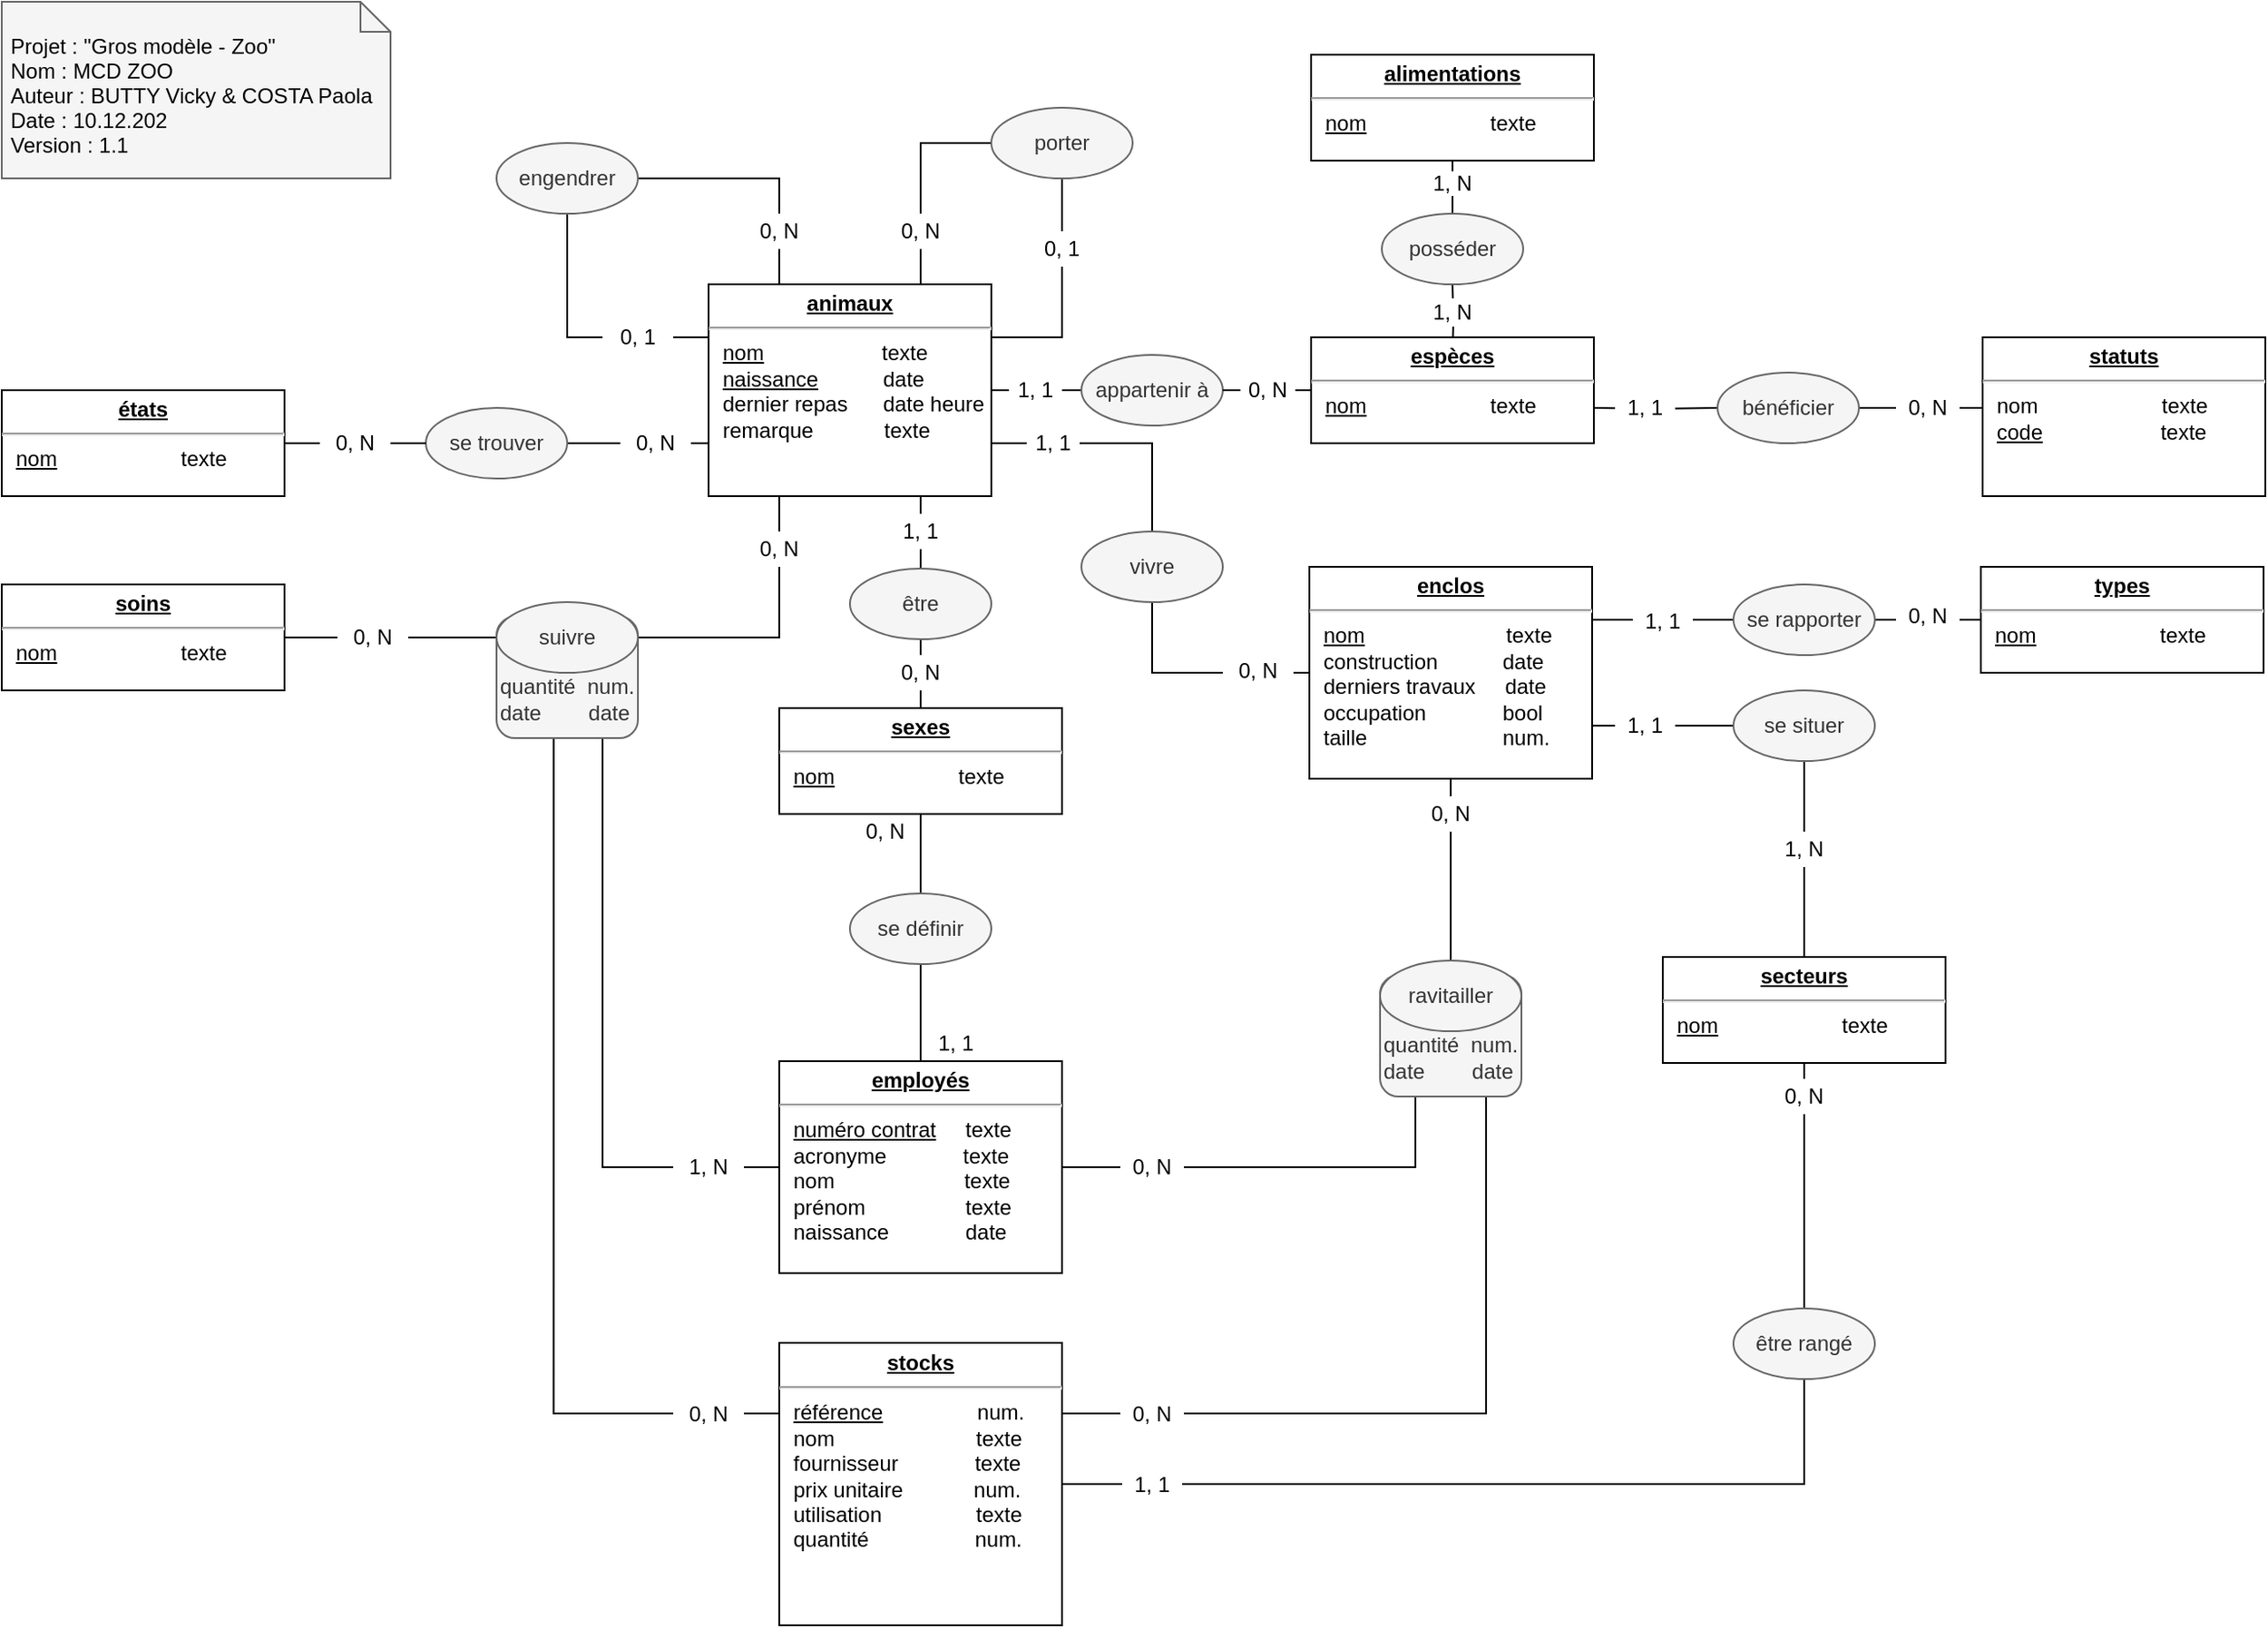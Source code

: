 <mxfile version="13.9.9" type="device"><diagram id="C5RBs43oDa-KdzZeNtuy" name="Page-1"><mxGraphModel dx="2378" dy="1151" grid="1" gridSize="10" guides="1" tooltips="1" connect="1" arrows="1" fold="1" page="1" pageScale="1" pageWidth="827" pageHeight="1169" math="0" shadow="0"><root><mxCell id="WIyWlLk6GJQsqaUBKTNV-0"/><mxCell id="WIyWlLk6GJQsqaUBKTNV-1" parent="WIyWlLk6GJQsqaUBKTNV-0"/><mxCell id="wHY0JEBkt1xxKBYSu4Ny-23" style="edgeStyle=orthogonalEdgeStyle;rounded=0;orthogonalLoop=1;jettySize=auto;html=1;exitX=0.75;exitY=1;exitDx=0;exitDy=0;entryX=0.5;entryY=0;entryDx=0;entryDy=0;endArrow=none;endFill=0;" parent="WIyWlLk6GJQsqaUBKTNV-1" source="4Stvp8DSsYckv8JVfQYi-2" target="wHY0JEBkt1xxKBYSu4Ny-22" edge="1"><mxGeometry relative="1" as="geometry"/></mxCell><mxCell id="wHY0JEBkt1xxKBYSu4Ny-55" style="edgeStyle=orthogonalEdgeStyle;rounded=0;orthogonalLoop=1;jettySize=auto;html=1;exitX=1;exitY=0.5;exitDx=0;exitDy=0;entryX=0;entryY=0.5;entryDx=0;entryDy=0;endArrow=none;endFill=0;" parent="WIyWlLk6GJQsqaUBKTNV-1" source="wHY0JEBkt1xxKBYSu4Ny-54" target="wHY0JEBkt1xxKBYSu4Ny-19" edge="1"><mxGeometry relative="1" as="geometry"/></mxCell><mxCell id="BW2Vm6B1gHHtycogX-9R-30" style="edgeStyle=orthogonalEdgeStyle;rounded=0;orthogonalLoop=1;jettySize=auto;html=1;exitX=0;exitY=0.75;exitDx=0;exitDy=0;entryX=1;entryY=0.5;entryDx=0;entryDy=0;endArrow=none;endFill=0;" parent="WIyWlLk6GJQsqaUBKTNV-1" source="4Stvp8DSsYckv8JVfQYi-2" target="wHY0JEBkt1xxKBYSu4Ny-61" edge="1"><mxGeometry relative="1" as="geometry"/></mxCell><mxCell id="BW2Vm6B1gHHtycogX-9R-33" style="edgeStyle=orthogonalEdgeStyle;rounded=0;orthogonalLoop=1;jettySize=auto;html=1;exitX=0.25;exitY=0;exitDx=0;exitDy=0;entryX=1;entryY=0.5;entryDx=0;entryDy=0;endArrow=none;endFill=0;" parent="WIyWlLk6GJQsqaUBKTNV-1" source="4Stvp8DSsYckv8JVfQYi-2" target="BW2Vm6B1gHHtycogX-9R-32" edge="1"><mxGeometry relative="1" as="geometry"/></mxCell><mxCell id="BW2Vm6B1gHHtycogX-9R-34" style="edgeStyle=orthogonalEdgeStyle;rounded=0;orthogonalLoop=1;jettySize=auto;html=1;exitX=0;exitY=0.25;exitDx=0;exitDy=0;entryX=0.5;entryY=1;entryDx=0;entryDy=0;endArrow=none;endFill=0;" parent="WIyWlLk6GJQsqaUBKTNV-1" source="4Stvp8DSsYckv8JVfQYi-2" target="BW2Vm6B1gHHtycogX-9R-32" edge="1"><mxGeometry relative="1" as="geometry"/></mxCell><mxCell id="i-GIH0ZKC4wCW1JcnqBV-8" style="edgeStyle=orthogonalEdgeStyle;rounded=0;orthogonalLoop=1;jettySize=auto;html=1;exitX=1;exitY=0.25;exitDx=0;exitDy=0;entryX=0.5;entryY=1;entryDx=0;entryDy=0;endArrow=none;endFill=0;" parent="WIyWlLk6GJQsqaUBKTNV-1" source="4Stvp8DSsYckv8JVfQYi-2" target="i-GIH0ZKC4wCW1JcnqBV-7" edge="1"><mxGeometry relative="1" as="geometry"/></mxCell><mxCell id="i-GIH0ZKC4wCW1JcnqBV-22" style="edgeStyle=orthogonalEdgeStyle;rounded=0;orthogonalLoop=1;jettySize=auto;html=1;exitX=1;exitY=0.5;exitDx=0;exitDy=0;entryX=0;entryY=0.5;entryDx=0;entryDy=0;endArrow=none;endFill=0;" parent="WIyWlLk6GJQsqaUBKTNV-1" source="4Stvp8DSsYckv8JVfQYi-2" target="wHY0JEBkt1xxKBYSu4Ny-19" edge="1"><mxGeometry relative="1" as="geometry"/></mxCell><mxCell id="4Stvp8DSsYckv8JVfQYi-2" value="&lt;p style=&quot;margin: 0px ; margin-top: 4px ; text-align: center ; text-decoration: underline&quot;&gt;&lt;b&gt;animaux&lt;/b&gt;&lt;/p&gt;&lt;hr&gt;&lt;p style=&quot;margin: 0px ; margin-left: 8px&quot;&gt;&lt;u&gt;nom&lt;/u&gt;&amp;nbsp; &amp;nbsp; &amp;nbsp; &amp;nbsp; &amp;nbsp; &amp;nbsp; &amp;nbsp; &amp;nbsp; &amp;nbsp; &amp;nbsp; texte&lt;/p&gt;&lt;p style=&quot;margin: 0px ; margin-left: 8px&quot;&gt;&lt;u&gt;naissance&lt;/u&gt;&amp;nbsp; &amp;nbsp; &amp;nbsp; &amp;nbsp; &amp;nbsp; &amp;nbsp;date&lt;/p&gt;&lt;p style=&quot;margin: 0px ; margin-left: 8px&quot;&gt;dernier repas&amp;nbsp; &amp;nbsp; &amp;nbsp; date heure&lt;/p&gt;&lt;p style=&quot;margin: 0px ; margin-left: 8px&quot;&gt;remarque&amp;nbsp; &amp;nbsp; &amp;nbsp; &amp;nbsp; &amp;nbsp; &amp;nbsp; texte&lt;/p&gt;" style="verticalAlign=top;align=left;overflow=fill;fontSize=12;fontFamily=Helvetica;html=1;" parent="WIyWlLk6GJQsqaUBKTNV-1" vertex="1"><mxGeometry x="200" y="200" width="160" height="120" as="geometry"/></mxCell><mxCell id="wHY0JEBkt1xxKBYSu4Ny-96" style="edgeStyle=orthogonalEdgeStyle;rounded=0;orthogonalLoop=1;jettySize=auto;html=1;exitX=0.5;exitY=1;exitDx=0;exitDy=0;entryX=0.5;entryY=0;entryDx=0;entryDy=0;endArrow=none;endFill=0;" parent="WIyWlLk6GJQsqaUBKTNV-1" source="4Stvp8DSsYckv8JVfQYi-15" target="wHY0JEBkt1xxKBYSu4Ny-90" edge="1"><mxGeometry relative="1" as="geometry"/></mxCell><mxCell id="4Stvp8DSsYckv8JVfQYi-15" value="&lt;p style=&quot;margin: 0px ; margin-top: 4px ; text-align: center ; text-decoration: underline&quot;&gt;&lt;b&gt;enclos&lt;/b&gt;&lt;br&gt;&lt;/p&gt;&lt;hr&gt;&lt;p style=&quot;margin: 0px ; margin-left: 8px&quot;&gt;&lt;span&gt;&lt;u&gt;nom&lt;/u&gt;&amp;nbsp; &amp;nbsp; &amp;nbsp; &amp;nbsp; &amp;nbsp; &amp;nbsp; &amp;nbsp; &amp;nbsp; &amp;nbsp; &amp;nbsp; &amp;nbsp; &amp;nbsp; texte&lt;/span&gt;&lt;/p&gt;&lt;p style=&quot;margin: 0px ; margin-left: 8px&quot;&gt;&lt;span&gt;construction&amp;nbsp; &amp;nbsp; &amp;nbsp; &amp;nbsp; &amp;nbsp; &amp;nbsp;date&lt;/span&gt;&lt;/p&gt;&lt;p style=&quot;margin: 0px ; margin-left: 8px&quot;&gt;&lt;span&gt;derniers travaux&amp;nbsp; &amp;nbsp; &amp;nbsp;date&lt;/span&gt;&lt;/p&gt;&lt;p style=&quot;margin: 0px ; margin-left: 8px&quot;&gt;&lt;span&gt;occupation&amp;nbsp; &amp;nbsp; &amp;nbsp; &amp;nbsp; &amp;nbsp; &amp;nbsp; &amp;nbsp;bool&lt;/span&gt;&lt;/p&gt;&lt;p style=&quot;margin: 0px ; margin-left: 8px&quot;&gt;taille&amp;nbsp; &amp;nbsp; &amp;nbsp; &amp;nbsp; &amp;nbsp; &amp;nbsp; &amp;nbsp; &amp;nbsp; &amp;nbsp; &amp;nbsp; &amp;nbsp; &amp;nbsp;num.&lt;/p&gt;&lt;p style=&quot;margin: 0px ; margin-left: 8px&quot;&gt;&lt;span&gt;&lt;br&gt;&lt;/span&gt;&lt;/p&gt;" style="verticalAlign=top;align=left;overflow=fill;fontSize=12;fontFamily=Helvetica;html=1;" parent="WIyWlLk6GJQsqaUBKTNV-1" vertex="1"><mxGeometry x="540" y="360" width="160" height="120" as="geometry"/></mxCell><mxCell id="wHY0JEBkt1xxKBYSu4Ny-6" style="edgeStyle=orthogonalEdgeStyle;rounded=0;orthogonalLoop=1;jettySize=auto;html=1;exitX=0.5;exitY=1;exitDx=0;exitDy=0;entryX=0;entryY=0.5;entryDx=0;entryDy=0;endArrow=none;endFill=0;" parent="WIyWlLk6GJQsqaUBKTNV-1" source="4Stvp8DSsYckv8JVfQYi-20" target="4Stvp8DSsYckv8JVfQYi-15" edge="1"><mxGeometry relative="1" as="geometry"><mxPoint x="490" y="420" as="sourcePoint"/></mxGeometry></mxCell><mxCell id="wHY0JEBkt1xxKBYSu4Ny-7" style="edgeStyle=orthogonalEdgeStyle;rounded=0;orthogonalLoop=1;jettySize=auto;html=1;exitX=0.5;exitY=0;exitDx=0;exitDy=0;entryX=1;entryY=0.75;entryDx=0;entryDy=0;endArrow=none;endFill=0;" parent="WIyWlLk6GJQsqaUBKTNV-1" source="4Stvp8DSsYckv8JVfQYi-20" target="4Stvp8DSsYckv8JVfQYi-2" edge="1"><mxGeometry relative="1" as="geometry"><Array as="points"><mxPoint x="451" y="290"/></Array></mxGeometry></mxCell><mxCell id="4Stvp8DSsYckv8JVfQYi-20" value="vivre" style="ellipse;whiteSpace=wrap;html=1;fillColor=#f5f5f5;strokeColor=#666666;fontColor=#333333;" parent="WIyWlLk6GJQsqaUBKTNV-1" vertex="1"><mxGeometry x="411" y="340" width="80" height="40" as="geometry"/></mxCell><mxCell id="BW2Vm6B1gHHtycogX-9R-36" style="edgeStyle=orthogonalEdgeStyle;rounded=0;orthogonalLoop=1;jettySize=auto;html=1;exitX=0.5;exitY=1;exitDx=0;exitDy=0;endArrow=none;endFill=0;" parent="WIyWlLk6GJQsqaUBKTNV-1" source="wHY0JEBkt1xxKBYSu4Ny-1" target="BW2Vm6B1gHHtycogX-9R-35" edge="1"><mxGeometry relative="1" as="geometry"/></mxCell><mxCell id="wHY0JEBkt1xxKBYSu4Ny-1" value="&lt;p style=&quot;margin: 0px ; margin-top: 4px ; text-align: center ; text-decoration: underline&quot;&gt;&lt;b&gt;secteurs&lt;/b&gt;&lt;br&gt;&lt;/p&gt;&lt;hr&gt;&lt;p style=&quot;margin: 0px ; margin-left: 8px&quot;&gt;&lt;span&gt;&lt;u&gt;nom&lt;/u&gt;&amp;nbsp; &amp;nbsp; &amp;nbsp; &amp;nbsp; &amp;nbsp; &amp;nbsp; &amp;nbsp; &amp;nbsp; &amp;nbsp; &amp;nbsp; &amp;nbsp;texte&lt;/span&gt;&lt;/p&gt;" style="verticalAlign=top;align=left;overflow=fill;fontSize=12;fontFamily=Helvetica;html=1;" parent="WIyWlLk6GJQsqaUBKTNV-1" vertex="1"><mxGeometry x="740" y="581" width="160" height="60" as="geometry"/></mxCell><mxCell id="wHY0JEBkt1xxKBYSu4Ny-29" style="edgeStyle=orthogonalEdgeStyle;rounded=0;orthogonalLoop=1;jettySize=auto;html=1;exitX=0;exitY=0.5;exitDx=0;exitDy=0;entryX=1;entryY=0.75;entryDx=0;entryDy=0;endArrow=none;endFill=0;" parent="WIyWlLk6GJQsqaUBKTNV-1" source="wHY0JEBkt1xxKBYSu4Ny-4" target="4Stvp8DSsYckv8JVfQYi-15" edge="1"><mxGeometry relative="1" as="geometry"/></mxCell><mxCell id="BW2Vm6B1gHHtycogX-9R-19" style="edgeStyle=orthogonalEdgeStyle;rounded=0;orthogonalLoop=1;jettySize=auto;html=1;exitX=0.5;exitY=1;exitDx=0;exitDy=0;entryX=0.5;entryY=0;entryDx=0;entryDy=0;endArrow=none;endFill=0;" parent="WIyWlLk6GJQsqaUBKTNV-1" source="wHY0JEBkt1xxKBYSu4Ny-4" target="wHY0JEBkt1xxKBYSu4Ny-1" edge="1"><mxGeometry relative="1" as="geometry"/></mxCell><mxCell id="wHY0JEBkt1xxKBYSu4Ny-4" value="se situer" style="ellipse;whiteSpace=wrap;html=1;fillColor=#f5f5f5;strokeColor=#666666;fontColor=#333333;" parent="WIyWlLk6GJQsqaUBKTNV-1" vertex="1"><mxGeometry x="780" y="430" width="80" height="40" as="geometry"/></mxCell><mxCell id="wHY0JEBkt1xxKBYSu4Ny-10" value="&lt;p style=&quot;margin: 0px ; margin-top: 4px ; text-align: center ; text-decoration: underline&quot;&gt;&lt;b&gt;types&lt;/b&gt;&lt;br&gt;&lt;/p&gt;&lt;hr&gt;&lt;p style=&quot;margin: 0px ; margin-left: 8px&quot;&gt;&lt;span&gt;&lt;u&gt;nom&lt;/u&gt;&amp;nbsp; &amp;nbsp; &amp;nbsp; &amp;nbsp; &amp;nbsp; &amp;nbsp; &amp;nbsp; &amp;nbsp; &amp;nbsp; &amp;nbsp; &amp;nbsp;texte&lt;/span&gt;&lt;/p&gt;" style="verticalAlign=top;align=left;overflow=fill;fontSize=12;fontFamily=Helvetica;html=1;" parent="WIyWlLk6GJQsqaUBKTNV-1" vertex="1"><mxGeometry x="920" y="360" width="160" height="60" as="geometry"/></mxCell><mxCell id="wHY0JEBkt1xxKBYSu4Ny-31" style="edgeStyle=orthogonalEdgeStyle;rounded=0;orthogonalLoop=1;jettySize=auto;html=1;exitX=0;exitY=0.5;exitDx=0;exitDy=0;entryX=1;entryY=0.25;entryDx=0;entryDy=0;endArrow=none;endFill=0;" parent="WIyWlLk6GJQsqaUBKTNV-1" source="wHY0JEBkt1xxKBYSu4Ny-11" target="4Stvp8DSsYckv8JVfQYi-15" edge="1"><mxGeometry relative="1" as="geometry"/></mxCell><mxCell id="BW2Vm6B1gHHtycogX-9R-20" style="edgeStyle=orthogonalEdgeStyle;rounded=0;orthogonalLoop=1;jettySize=auto;html=1;exitX=1;exitY=0.5;exitDx=0;exitDy=0;entryX=0;entryY=0.5;entryDx=0;entryDy=0;endArrow=none;endFill=0;" parent="WIyWlLk6GJQsqaUBKTNV-1" source="wHY0JEBkt1xxKBYSu4Ny-11" target="wHY0JEBkt1xxKBYSu4Ny-10" edge="1"><mxGeometry relative="1" as="geometry"/></mxCell><mxCell id="wHY0JEBkt1xxKBYSu4Ny-11" value="se rapporter" style="ellipse;whiteSpace=wrap;html=1;fillColor=#f5f5f5;strokeColor=#666666;fontColor=#333333;" parent="WIyWlLk6GJQsqaUBKTNV-1" vertex="1"><mxGeometry x="780" y="370" width="80" height="40" as="geometry"/></mxCell><mxCell id="wHY0JEBkt1xxKBYSu4Ny-24" style="edgeStyle=orthogonalEdgeStyle;rounded=0;orthogonalLoop=1;jettySize=auto;html=1;exitX=0.5;exitY=0;exitDx=0;exitDy=0;entryX=0.5;entryY=1;entryDx=0;entryDy=0;endArrow=none;endFill=0;" parent="WIyWlLk6GJQsqaUBKTNV-1" source="wHY0JEBkt1xxKBYSu4Ny-15" target="wHY0JEBkt1xxKBYSu4Ny-22" edge="1"><mxGeometry relative="1" as="geometry"><mxPoint x="320" y="400" as="targetPoint"/></mxGeometry></mxCell><mxCell id="wHY0JEBkt1xxKBYSu4Ny-39" style="edgeStyle=orthogonalEdgeStyle;rounded=0;orthogonalLoop=1;jettySize=auto;html=1;exitX=0.5;exitY=1;exitDx=0;exitDy=0;entryX=0.5;entryY=0;entryDx=0;entryDy=0;endArrow=none;endFill=0;" parent="WIyWlLk6GJQsqaUBKTNV-1" source="wHY0JEBkt1xxKBYSu4Ny-15" target="wHY0JEBkt1xxKBYSu4Ny-33" edge="1"><mxGeometry relative="1" as="geometry"/></mxCell><mxCell id="wHY0JEBkt1xxKBYSu4Ny-15" value="&lt;p style=&quot;margin: 0px ; margin-top: 4px ; text-align: center ; text-decoration: underline&quot;&gt;&lt;b&gt;sexes&lt;/b&gt;&lt;br&gt;&lt;/p&gt;&lt;hr&gt;&lt;p style=&quot;margin: 0px ; margin-left: 8px&quot;&gt;&lt;span&gt;&lt;u&gt;nom&lt;/u&gt;&amp;nbsp; &amp;nbsp; &amp;nbsp; &amp;nbsp; &amp;nbsp; &amp;nbsp; &amp;nbsp; &amp;nbsp; &amp;nbsp; &amp;nbsp; &amp;nbsp;texte&lt;/span&gt;&lt;/p&gt;" style="verticalAlign=top;align=left;overflow=fill;fontSize=12;fontFamily=Helvetica;html=1;" parent="WIyWlLk6GJQsqaUBKTNV-1" vertex="1"><mxGeometry x="240" y="440" width="160" height="60" as="geometry"/></mxCell><mxCell id="wHY0JEBkt1xxKBYSu4Ny-74" style="edgeStyle=orthogonalEdgeStyle;rounded=0;orthogonalLoop=1;jettySize=auto;html=1;exitX=0.5;exitY=0;exitDx=0;exitDy=0;entryX=0.5;entryY=1;entryDx=0;entryDy=0;endArrow=none;endFill=0;" parent="WIyWlLk6GJQsqaUBKTNV-1" target="wHY0JEBkt1xxKBYSu4Ny-73" edge="1"><mxGeometry relative="1" as="geometry"><mxPoint x="621" y="240" as="sourcePoint"/></mxGeometry></mxCell><mxCell id="BW2Vm6B1gHHtycogX-9R-22" style="edgeStyle=orthogonalEdgeStyle;rounded=0;orthogonalLoop=1;jettySize=auto;html=1;exitX=1;exitY=0.5;exitDx=0;exitDy=0;entryX=0;entryY=0.5;entryDx=0;entryDy=0;endArrow=none;endFill=0;" parent="WIyWlLk6GJQsqaUBKTNV-1" target="BW2Vm6B1gHHtycogX-9R-21" edge="1"><mxGeometry relative="1" as="geometry"><mxPoint x="701" y="270" as="sourcePoint"/></mxGeometry></mxCell><mxCell id="wHY0JEBkt1xxKBYSu4Ny-16" value="&lt;p style=&quot;margin: 0px ; margin-top: 4px ; text-align: center ; text-decoration: underline&quot;&gt;&lt;b&gt;espèces&lt;/b&gt;&lt;br&gt;&lt;/p&gt;&lt;hr&gt;&lt;p style=&quot;margin: 0px ; margin-left: 8px&quot;&gt;&lt;span&gt;&lt;u&gt;nom&lt;/u&gt;&amp;nbsp; &amp;nbsp; &amp;nbsp; &amp;nbsp; &amp;nbsp; &amp;nbsp; &amp;nbsp; &amp;nbsp; &amp;nbsp; &amp;nbsp; &amp;nbsp;texte&lt;/span&gt;&lt;/p&gt;" style="verticalAlign=top;align=left;overflow=fill;fontSize=12;fontFamily=Helvetica;html=1;" parent="WIyWlLk6GJQsqaUBKTNV-1" vertex="1"><mxGeometry x="541" y="230" width="160" height="60" as="geometry"/></mxCell><mxCell id="wHY0JEBkt1xxKBYSu4Ny-18" value="&lt;p style=&quot;margin: 0px ; margin-top: 4px ; text-align: center ; text-decoration: underline&quot;&gt;&lt;b&gt;états&lt;/b&gt;&lt;br&gt;&lt;/p&gt;&lt;hr&gt;&lt;p style=&quot;margin: 0px ; margin-left: 8px&quot;&gt;&lt;span&gt;&lt;u&gt;nom&lt;/u&gt;&amp;nbsp; &amp;nbsp; &amp;nbsp; &amp;nbsp; &amp;nbsp; &amp;nbsp; &amp;nbsp; &amp;nbsp; &amp;nbsp; &amp;nbsp; &amp;nbsp;texte&lt;/span&gt;&lt;/p&gt;" style="verticalAlign=top;align=left;overflow=fill;fontSize=12;fontFamily=Helvetica;html=1;" parent="WIyWlLk6GJQsqaUBKTNV-1" vertex="1"><mxGeometry x="-200" y="260" width="160" height="60" as="geometry"/></mxCell><mxCell id="i-GIH0ZKC4wCW1JcnqBV-23" style="edgeStyle=orthogonalEdgeStyle;rounded=0;orthogonalLoop=1;jettySize=auto;html=1;exitX=1;exitY=0.5;exitDx=0;exitDy=0;entryX=0;entryY=0.5;entryDx=0;entryDy=0;endArrow=none;endFill=0;" parent="WIyWlLk6GJQsqaUBKTNV-1" source="i-GIH0ZKC4wCW1JcnqBV-21" target="wHY0JEBkt1xxKBYSu4Ny-16" edge="1"><mxGeometry relative="1" as="geometry"/></mxCell><mxCell id="wHY0JEBkt1xxKBYSu4Ny-19" value="appartenir à" style="ellipse;whiteSpace=wrap;html=1;fillColor=#f5f5f5;strokeColor=#666666;fontColor=#333333;" parent="WIyWlLk6GJQsqaUBKTNV-1" vertex="1"><mxGeometry x="411" y="240" width="80" height="40" as="geometry"/></mxCell><mxCell id="wHY0JEBkt1xxKBYSu4Ny-22" value="être" style="ellipse;whiteSpace=wrap;html=1;fillColor=#f5f5f5;strokeColor=#666666;fontColor=#333333;" parent="WIyWlLk6GJQsqaUBKTNV-1" vertex="1"><mxGeometry x="280" y="361" width="80" height="40" as="geometry"/></mxCell><mxCell id="wHY0JEBkt1xxKBYSu4Ny-97" style="edgeStyle=orthogonalEdgeStyle;rounded=0;orthogonalLoop=1;jettySize=auto;html=1;exitX=1;exitY=0.5;exitDx=0;exitDy=0;entryX=0.25;entryY=1;entryDx=0;entryDy=0;endArrow=none;endFill=0;" parent="WIyWlLk6GJQsqaUBKTNV-1" source="wHY0JEBkt1xxKBYSu4Ny-25" target="wHY0JEBkt1xxKBYSu4Ny-89" edge="1"><mxGeometry relative="1" as="geometry"/></mxCell><mxCell id="BW2Vm6B1gHHtycogX-9R-11" style="edgeStyle=orthogonalEdgeStyle;rounded=0;orthogonalLoop=1;jettySize=auto;html=1;exitX=0;exitY=0.5;exitDx=0;exitDy=0;entryX=0.75;entryY=1;entryDx=0;entryDy=0;endArrow=none;endFill=0;" parent="WIyWlLk6GJQsqaUBKTNV-1" source="wHY0JEBkt1xxKBYSu4Ny-25" target="BW2Vm6B1gHHtycogX-9R-13" edge="1"><mxGeometry relative="1" as="geometry"><mxPoint x="10" y="280" as="targetPoint"/></mxGeometry></mxCell><mxCell id="wHY0JEBkt1xxKBYSu4Ny-25" value="&lt;p style=&quot;margin: 0px ; margin-top: 4px ; text-align: center ; text-decoration: underline&quot;&gt;&lt;b&gt;employés&lt;/b&gt;&lt;/p&gt;&lt;hr&gt;&lt;p style=&quot;margin: 0px ; margin-left: 8px&quot;&gt;&lt;u&gt;numéro contrat&lt;/u&gt;&amp;nbsp; &amp;nbsp; &amp;nbsp;texte&lt;u&gt;&lt;br&gt;&lt;/u&gt;&lt;/p&gt;&lt;p style=&quot;margin: 0px ; margin-left: 8px&quot;&gt;acronyme&amp;nbsp; &amp;nbsp; &amp;nbsp; &amp;nbsp; &amp;nbsp; &amp;nbsp; &amp;nbsp;texte&lt;br&gt;&lt;/p&gt;&lt;p style=&quot;margin: 0px ; margin-left: 8px&quot;&gt;nom&amp;nbsp; &amp;nbsp; &amp;nbsp; &amp;nbsp; &amp;nbsp; &amp;nbsp; &amp;nbsp; &amp;nbsp; &amp;nbsp; &amp;nbsp; &amp;nbsp; texte&lt;/p&gt;&lt;p style=&quot;margin: 0px ; margin-left: 8px&quot;&gt;prénom&amp;nbsp; &amp;nbsp; &amp;nbsp; &amp;nbsp; &amp;nbsp; &amp;nbsp; &amp;nbsp; &amp;nbsp; &amp;nbsp;texte&lt;br&gt;&lt;/p&gt;&lt;p style=&quot;margin: 0px ; margin-left: 8px&quot;&gt;naissance&amp;nbsp; &amp;nbsp; &amp;nbsp; &amp;nbsp; &amp;nbsp; &amp;nbsp; &amp;nbsp;date&lt;/p&gt;&lt;p style=&quot;margin: 0px ; margin-left: 8px&quot;&gt;&lt;br&gt;&lt;/p&gt;" style="verticalAlign=top;align=left;overflow=fill;fontSize=12;fontFamily=Helvetica;html=1;" parent="WIyWlLk6GJQsqaUBKTNV-1" vertex="1"><mxGeometry x="240" y="640" width="160" height="120" as="geometry"/></mxCell><mxCell id="BW2Vm6B1gHHtycogX-9R-15" style="edgeStyle=orthogonalEdgeStyle;rounded=0;orthogonalLoop=1;jettySize=auto;html=1;exitX=0;exitY=0.25;exitDx=0;exitDy=0;entryX=0.404;entryY=0.999;entryDx=0;entryDy=0;entryPerimeter=0;endArrow=none;endFill=0;" parent="WIyWlLk6GJQsqaUBKTNV-1" source="wHY0JEBkt1xxKBYSu4Ny-32" target="BW2Vm6B1gHHtycogX-9R-13" edge="1"><mxGeometry relative="1" as="geometry"/></mxCell><mxCell id="BW2Vm6B1gHHtycogX-9R-16" style="edgeStyle=orthogonalEdgeStyle;rounded=0;orthogonalLoop=1;jettySize=auto;html=1;exitX=1;exitY=0.25;exitDx=0;exitDy=0;entryX=0.75;entryY=1;entryDx=0;entryDy=0;endArrow=none;endFill=0;" parent="WIyWlLk6GJQsqaUBKTNV-1" source="wHY0JEBkt1xxKBYSu4Ny-32" target="wHY0JEBkt1xxKBYSu4Ny-89" edge="1"><mxGeometry relative="1" as="geometry"/></mxCell><mxCell id="BW2Vm6B1gHHtycogX-9R-37" style="edgeStyle=orthogonalEdgeStyle;rounded=0;orthogonalLoop=1;jettySize=auto;html=1;exitX=1;exitY=0.5;exitDx=0;exitDy=0;entryX=0.5;entryY=1;entryDx=0;entryDy=0;endArrow=none;endFill=0;" parent="WIyWlLk6GJQsqaUBKTNV-1" source="wHY0JEBkt1xxKBYSu4Ny-32" target="BW2Vm6B1gHHtycogX-9R-35" edge="1"><mxGeometry relative="1" as="geometry"/></mxCell><mxCell id="wHY0JEBkt1xxKBYSu4Ny-32" value="&lt;p style=&quot;margin: 0px ; margin-top: 4px ; text-align: center ; text-decoration: underline&quot;&gt;&lt;b&gt;stocks&lt;/b&gt;&lt;/p&gt;&lt;hr&gt;&lt;p style=&quot;margin: 0px ; margin-left: 8px&quot;&gt;&lt;u&gt;référence&lt;/u&gt;&amp;nbsp; &amp;nbsp; &amp;nbsp; &amp;nbsp; &amp;nbsp; &amp;nbsp; &amp;nbsp; &amp;nbsp; num.&lt;/p&gt;&lt;p style=&quot;margin: 0px 0px 0px 8px&quot;&gt;nom&amp;nbsp; &amp;nbsp; &amp;nbsp; &amp;nbsp; &amp;nbsp; &amp;nbsp; &amp;nbsp; &amp;nbsp; &amp;nbsp; &amp;nbsp; &amp;nbsp; &amp;nbsp; texte&lt;/p&gt;&lt;p style=&quot;margin: 0px 0px 0px 8px&quot;&gt;fournisseur&amp;nbsp; &amp;nbsp; &amp;nbsp; &amp;nbsp; &amp;nbsp; &amp;nbsp; &amp;nbsp;texte&lt;/p&gt;&lt;p style=&quot;margin: 0px 0px 0px 8px&quot;&gt;prix unitaire&amp;nbsp; &amp;nbsp; &amp;nbsp; &amp;nbsp; &amp;nbsp; &amp;nbsp; num.&lt;/p&gt;&lt;p style=&quot;margin: 0px 0px 0px 8px&quot;&gt;utilisation&amp;nbsp; &amp;nbsp; &amp;nbsp; &amp;nbsp; &amp;nbsp; &amp;nbsp; &amp;nbsp; &amp;nbsp; texte&lt;/p&gt;&lt;p style=&quot;margin: 0px ; margin-left: 8px&quot;&gt;quantité&amp;nbsp; &amp;nbsp; &amp;nbsp; &amp;nbsp; &amp;nbsp; &amp;nbsp; &amp;nbsp; &amp;nbsp; &amp;nbsp; num.&lt;/p&gt;&lt;p style=&quot;margin: 0px ; margin-left: 8px&quot;&gt;&lt;br&gt;&lt;/p&gt;" style="verticalAlign=top;align=left;overflow=fill;fontSize=12;fontFamily=Helvetica;html=1;" parent="WIyWlLk6GJQsqaUBKTNV-1" vertex="1"><mxGeometry x="240" y="799.5" width="160" height="160" as="geometry"/></mxCell><mxCell id="wHY0JEBkt1xxKBYSu4Ny-95" style="edgeStyle=orthogonalEdgeStyle;rounded=0;orthogonalLoop=1;jettySize=auto;html=1;exitX=0.5;exitY=1;exitDx=0;exitDy=0;entryX=0.5;entryY=0;entryDx=0;entryDy=0;endArrow=none;endFill=0;" parent="WIyWlLk6GJQsqaUBKTNV-1" source="wHY0JEBkt1xxKBYSu4Ny-33" target="wHY0JEBkt1xxKBYSu4Ny-25" edge="1"><mxGeometry relative="1" as="geometry"><Array as="points"><mxPoint x="320" y="610"/><mxPoint x="320" y="610"/></Array></mxGeometry></mxCell><mxCell id="wHY0JEBkt1xxKBYSu4Ny-33" value="se définir" style="ellipse;whiteSpace=wrap;html=1;fillColor=#f5f5f5;strokeColor=#666666;fontColor=#333333;" parent="WIyWlLk6GJQsqaUBKTNV-1" vertex="1"><mxGeometry x="280" y="545" width="80" height="40" as="geometry"/></mxCell><mxCell id="BW2Vm6B1gHHtycogX-9R-31" style="edgeStyle=orthogonalEdgeStyle;rounded=0;orthogonalLoop=1;jettySize=auto;html=1;exitX=0;exitY=0.5;exitDx=0;exitDy=0;entryX=1;entryY=0.5;entryDx=0;entryDy=0;endArrow=none;endFill=0;" parent="WIyWlLk6GJQsqaUBKTNV-1" source="wHY0JEBkt1xxKBYSu4Ny-84" target="wHY0JEBkt1xxKBYSu4Ny-18" edge="1"><mxGeometry relative="1" as="geometry"/></mxCell><mxCell id="wHY0JEBkt1xxKBYSu4Ny-61" value="se trouver" style="ellipse;whiteSpace=wrap;html=1;fillColor=#f5f5f5;strokeColor=#666666;fontColor=#333333;" parent="WIyWlLk6GJQsqaUBKTNV-1" vertex="1"><mxGeometry x="40" y="270" width="80" height="40" as="geometry"/></mxCell><mxCell id="wHY0JEBkt1xxKBYSu4Ny-66" value="&lt;span style=&quot;background-color: rgb(255 , 255 , 255)&quot;&gt;&amp;nbsp; 0, N&amp;nbsp;&amp;nbsp;&lt;/span&gt;" style="text;html=1;strokeColor=none;align=center;verticalAlign=middle;whiteSpace=wrap;rounded=0;fillColor=#ffffff;" parent="WIyWlLk6GJQsqaUBKTNV-1" vertex="1"><mxGeometry x="491" y="407.5" width="40" height="22" as="geometry"/></mxCell><mxCell id="wHY0JEBkt1xxKBYSu4Ny-67" value="&lt;span style=&quot;background-color: rgb(255 , 255 , 255)&quot;&gt;&amp;nbsp; 1, 1&amp;nbsp;&amp;nbsp;&lt;/span&gt;" style="text;html=1;strokeColor=none;fillColor=none;align=center;verticalAlign=middle;whiteSpace=wrap;rounded=0;" parent="WIyWlLk6GJQsqaUBKTNV-1" vertex="1"><mxGeometry x="720" y="381" width="40" height="20" as="geometry"/></mxCell><mxCell id="wHY0JEBkt1xxKBYSu4Ny-68" value="&lt;span style=&quot;background-color: rgb(255 , 255 , 255)&quot;&gt;&amp;nbsp; 0, N&amp;nbsp;&amp;nbsp;&lt;/span&gt;" style="text;html=1;strokeColor=none;fillColor=none;align=center;verticalAlign=middle;whiteSpace=wrap;rounded=0;" parent="WIyWlLk6GJQsqaUBKTNV-1" vertex="1"><mxGeometry x="870" y="378" width="40" height="20" as="geometry"/></mxCell><mxCell id="wHY0JEBkt1xxKBYSu4Ny-70" value="&lt;span style=&quot;background-color: rgb(255 , 255 , 255)&quot;&gt;&amp;nbsp; 1, 1&amp;nbsp;&amp;nbsp;&lt;/span&gt;" style="text;html=1;strokeColor=none;fillColor=none;align=center;verticalAlign=middle;whiteSpace=wrap;rounded=0;" parent="WIyWlLk6GJQsqaUBKTNV-1" vertex="1"><mxGeometry x="710" y="440" width="40" height="20" as="geometry"/></mxCell><mxCell id="wHY0JEBkt1xxKBYSu4Ny-71" value="&lt;span style=&quot;background-color: rgb(255 , 255 , 255)&quot;&gt;&amp;nbsp; 1, N&amp;nbsp;&amp;nbsp;&lt;/span&gt;" style="text;html=1;strokeColor=none;align=center;verticalAlign=middle;whiteSpace=wrap;rounded=0;fillColor=#ffffff;" parent="WIyWlLk6GJQsqaUBKTNV-1" vertex="1"><mxGeometry x="800" y="510" width="40" height="20" as="geometry"/></mxCell><mxCell id="wHY0JEBkt1xxKBYSu4Ny-72" value="&lt;p style=&quot;margin: 0px ; margin-top: 4px ; text-align: center ; text-decoration: underline&quot;&gt;&lt;b&gt;alimentations&lt;/b&gt;&lt;/p&gt;&lt;hr&gt;&lt;p style=&quot;margin: 0px ; margin-left: 8px&quot;&gt;&lt;span&gt;&lt;u&gt;nom&lt;/u&gt;&amp;nbsp; &amp;nbsp; &amp;nbsp; &amp;nbsp; &amp;nbsp; &amp;nbsp; &amp;nbsp; &amp;nbsp; &amp;nbsp; &amp;nbsp; &amp;nbsp;texte&lt;/span&gt;&lt;/p&gt;" style="verticalAlign=top;align=left;overflow=fill;fontSize=12;fontFamily=Helvetica;html=1;" parent="WIyWlLk6GJQsqaUBKTNV-1" vertex="1"><mxGeometry x="541" y="70" width="160" height="60" as="geometry"/></mxCell><mxCell id="wHY0JEBkt1xxKBYSu4Ny-75" style="edgeStyle=orthogonalEdgeStyle;rounded=0;orthogonalLoop=1;jettySize=auto;html=1;exitX=0.5;exitY=0;exitDx=0;exitDy=0;entryX=0.5;entryY=1;entryDx=0;entryDy=0;endArrow=none;endFill=0;" parent="WIyWlLk6GJQsqaUBKTNV-1" source="wHY0JEBkt1xxKBYSu4Ny-73" target="wHY0JEBkt1xxKBYSu4Ny-72" edge="1"><mxGeometry relative="1" as="geometry"/></mxCell><mxCell id="wHY0JEBkt1xxKBYSu4Ny-73" value="posséder" style="ellipse;whiteSpace=wrap;html=1;fillColor=#f5f5f5;strokeColor=#666666;fontColor=#333333;" parent="WIyWlLk6GJQsqaUBKTNV-1" vertex="1"><mxGeometry x="581" y="160" width="80" height="40" as="geometry"/></mxCell><mxCell id="wHY0JEBkt1xxKBYSu4Ny-83" style="edgeStyle=orthogonalEdgeStyle;rounded=0;orthogonalLoop=1;jettySize=auto;html=1;exitX=1;exitY=0.5;exitDx=0;exitDy=0;entryX=0;entryY=0.5;entryDx=0;entryDy=0;endArrow=none;endFill=0;" parent="WIyWlLk6GJQsqaUBKTNV-1" source="wHY0JEBkt1xxKBYSu4Ny-76" target="BW2Vm6B1gHHtycogX-9R-14" edge="1"><mxGeometry relative="1" as="geometry"><mxPoint x="-30" y="260" as="targetPoint"/></mxGeometry></mxCell><mxCell id="wHY0JEBkt1xxKBYSu4Ny-76" value="&lt;p style=&quot;margin: 0px ; margin-top: 4px ; text-align: center ; text-decoration: underline&quot;&gt;&lt;b&gt;soins&lt;/b&gt;&lt;/p&gt;&lt;hr&gt;&lt;p style=&quot;margin: 0px ; margin-left: 8px&quot;&gt;&lt;span&gt;&lt;u&gt;nom&lt;/u&gt;&amp;nbsp; &amp;nbsp; &amp;nbsp; &amp;nbsp; &amp;nbsp; &amp;nbsp; &amp;nbsp; &amp;nbsp; &amp;nbsp; &amp;nbsp; &amp;nbsp;texte&lt;/span&gt;&lt;/p&gt;" style="verticalAlign=top;align=left;overflow=fill;fontSize=12;fontFamily=Helvetica;html=1;" parent="WIyWlLk6GJQsqaUBKTNV-1" vertex="1"><mxGeometry x="-200" y="370" width="160" height="60" as="geometry"/></mxCell><mxCell id="wHY0JEBkt1xxKBYSu4Ny-82" style="edgeStyle=orthogonalEdgeStyle;rounded=0;orthogonalLoop=1;jettySize=auto;html=1;exitX=1;exitY=0.5;exitDx=0;exitDy=0;entryX=0.25;entryY=1;entryDx=0;entryDy=0;endArrow=none;endFill=0;" parent="WIyWlLk6GJQsqaUBKTNV-1" source="BW2Vm6B1gHHtycogX-9R-14" target="4Stvp8DSsYckv8JVfQYi-2" edge="1"><mxGeometry relative="1" as="geometry"><mxPoint x="50" y="260" as="sourcePoint"/></mxGeometry></mxCell><mxCell id="wHY0JEBkt1xxKBYSu4Ny-87" value="&lt;span style=&quot;background-color: rgb(255 , 255 , 255)&quot;&gt;&amp;nbsp; 0, N&amp;nbsp;&amp;nbsp;&lt;/span&gt;" style="text;html=1;strokeColor=none;align=center;verticalAlign=middle;whiteSpace=wrap;rounded=0;fillColor=#ffffff;" parent="WIyWlLk6GJQsqaUBKTNV-1" vertex="1"><mxGeometry x="-10" y="390" width="40" height="20" as="geometry"/></mxCell><mxCell id="wHY0JEBkt1xxKBYSu4Ny-88" value="" style="group" parent="WIyWlLk6GJQsqaUBKTNV-1" vertex="1" connectable="0"><mxGeometry x="580" y="583" width="80" height="77" as="geometry"/></mxCell><mxCell id="wHY0JEBkt1xxKBYSu4Ny-89" value="&lt;div style=&quot;font-size: 20px&quot;&gt;&lt;br&gt;&lt;/div&gt;&lt;div&gt;&lt;span&gt;quantité&amp;nbsp; num.&lt;/span&gt;&lt;br&gt;&lt;/div&gt;&lt;div&gt;&lt;span&gt;date&amp;nbsp; &amp;nbsp; &amp;nbsp; &amp;nbsp; date&lt;/span&gt;&lt;/div&gt;" style="rounded=1;whiteSpace=wrap;html=1;fillColor=#f5f5f5;strokeColor=#666666;fontColor=#333333;align=left;" parent="wHY0JEBkt1xxKBYSu4Ny-88" vertex="1"><mxGeometry y="8.429" width="80" height="68.571" as="geometry"/></mxCell><mxCell id="wHY0JEBkt1xxKBYSu4Ny-90" value="ravitailler" style="ellipse;whiteSpace=wrap;html=1;fillColor=#f5f5f5;strokeColor=#666666;fontColor=#333333;" parent="wHY0JEBkt1xxKBYSu4Ny-88" vertex="1"><mxGeometry width="80" height="40" as="geometry"/></mxCell><mxCell id="BupIaEtJE7B5uqBh9JIA-6" value="&lt;span style=&quot;background-color: rgb(255 , 255 , 255)&quot;&gt;&amp;nbsp; 0, N&amp;nbsp;&amp;nbsp;&lt;/span&gt;" style="text;html=1;strokeColor=none;align=center;verticalAlign=middle;whiteSpace=wrap;rounded=0;fillColor=#ffffff;" parent="WIyWlLk6GJQsqaUBKTNV-1" vertex="1"><mxGeometry x="150" y="280" width="40" height="20" as="geometry"/></mxCell><mxCell id="BupIaEtJE7B5uqBh9JIA-7" value="&lt;span style=&quot;background-color: rgb(255 , 255 , 255)&quot;&gt;&amp;nbsp; 0, N&amp;nbsp;&amp;nbsp;&lt;/span&gt;" style="text;html=1;strokeColor=none;align=center;verticalAlign=middle;whiteSpace=wrap;rounded=0;fillColor=#ffffff;" parent="WIyWlLk6GJQsqaUBKTNV-1" vertex="1"><mxGeometry x="220" y="340" width="40" height="20" as="geometry"/></mxCell><mxCell id="BupIaEtJE7B5uqBh9JIA-8" value="&lt;span style=&quot;background-color: rgb(255 , 255 , 255)&quot;&gt;&amp;nbsp; 1, N&amp;nbsp;&amp;nbsp;&lt;/span&gt;" style="text;html=1;strokeColor=none;align=center;verticalAlign=middle;whiteSpace=wrap;rounded=0;fillColor=#ffffff;" parent="WIyWlLk6GJQsqaUBKTNV-1" vertex="1"><mxGeometry x="601" y="208" width="40" height="16" as="geometry"/></mxCell><mxCell id="BupIaEtJE7B5uqBh9JIA-9" value="&lt;span style=&quot;background-color: rgb(255 , 255 , 255)&quot;&gt;&amp;nbsp; 1, N&amp;nbsp;&amp;nbsp;&lt;/span&gt;" style="text;html=1;strokeColor=none;align=center;verticalAlign=middle;whiteSpace=wrap;rounded=0;fillColor=#ffffff;" parent="WIyWlLk6GJQsqaUBKTNV-1" vertex="1"><mxGeometry x="601" y="138" width="40" height="10" as="geometry"/></mxCell><mxCell id="BupIaEtJE7B5uqBh9JIA-11" value="&lt;span style=&quot;background-color: rgb(255 , 255 , 255)&quot;&gt;&amp;nbsp; 0, N&amp;nbsp;&amp;nbsp;&lt;/span&gt;" style="text;html=1;strokeColor=none;fillColor=none;align=center;verticalAlign=middle;whiteSpace=wrap;rounded=0;" parent="WIyWlLk6GJQsqaUBKTNV-1" vertex="1"><mxGeometry x="431" y="690" width="40" height="20" as="geometry"/></mxCell><mxCell id="BupIaEtJE7B5uqBh9JIA-12" value="&lt;span style=&quot;background-color: rgb(255 , 255 , 255)&quot;&gt;&amp;nbsp; 0, N&amp;nbsp;&amp;nbsp;&lt;/span&gt;" style="text;html=1;strokeColor=none;align=center;verticalAlign=middle;whiteSpace=wrap;rounded=0;fillColor=#ffffff;" parent="WIyWlLk6GJQsqaUBKTNV-1" vertex="1"><mxGeometry x="600" y="490" width="40" height="20" as="geometry"/></mxCell><mxCell id="BupIaEtJE7B5uqBh9JIA-13" value="&lt;span style=&quot;background-color: rgb(255 , 255 , 255)&quot;&gt;&amp;nbsp; 1, 1&amp;nbsp;&amp;nbsp;&lt;/span&gt;" style="text;html=1;strokeColor=none;align=center;verticalAlign=middle;whiteSpace=wrap;rounded=0;fillColor=#ffffff;" parent="WIyWlLk6GJQsqaUBKTNV-1" vertex="1"><mxGeometry x="300" y="330" width="40" height="20" as="geometry"/></mxCell><mxCell id="BupIaEtJE7B5uqBh9JIA-14" value="&lt;span style=&quot;background-color: rgb(255 , 255 , 255)&quot;&gt;&amp;nbsp; 0, N&amp;nbsp;&amp;nbsp;&lt;/span&gt;" style="text;html=1;strokeColor=none;align=center;verticalAlign=middle;whiteSpace=wrap;rounded=0;fillColor=#ffffff;" parent="WIyWlLk6GJQsqaUBKTNV-1" vertex="1"><mxGeometry x="300" y="410" width="40" height="20" as="geometry"/></mxCell><mxCell id="BupIaEtJE7B5uqBh9JIA-15" value="&lt;span style=&quot;background-color: rgb(255 , 255 , 255)&quot;&gt;&amp;nbsp; 1, 1&amp;nbsp;&amp;nbsp;&lt;/span&gt;" style="text;html=1;strokeColor=none;fillColor=none;align=center;verticalAlign=middle;whiteSpace=wrap;rounded=0;" parent="WIyWlLk6GJQsqaUBKTNV-1" vertex="1"><mxGeometry x="320" y="620" width="40" height="20" as="geometry"/></mxCell><mxCell id="BupIaEtJE7B5uqBh9JIA-17" value="&lt;span style=&quot;background-color: rgb(255 , 255 , 255)&quot;&gt;&amp;nbsp; 0, N&amp;nbsp;&amp;nbsp;&lt;/span&gt;" style="text;html=1;strokeColor=none;fillColor=none;align=center;verticalAlign=middle;whiteSpace=wrap;rounded=0;" parent="WIyWlLk6GJQsqaUBKTNV-1" vertex="1"><mxGeometry x="280" y="500" width="40" height="20" as="geometry"/></mxCell><mxCell id="BupIaEtJE7B5uqBh9JIA-22" value="" style="group" parent="WIyWlLk6GJQsqaUBKTNV-1" vertex="1" connectable="0"><mxGeometry x="-200" y="40" width="220" height="100" as="geometry"/></mxCell><mxCell id="4Stvp8DSsYckv8JVfQYi-42" value="" style="shape=note2;boundedLbl=1;whiteSpace=wrap;html=1;size=17;verticalAlign=top;align=left;labelBackgroundColor=#FFFFFF;fillColor=#f5f5f5;strokeColor=#666666;fontColor=#333333;" parent="BupIaEtJE7B5uqBh9JIA-22" vertex="1"><mxGeometry width="220" height="100" as="geometry"/></mxCell><mxCell id="4Stvp8DSsYckv8JVfQYi-44" value="Projet : &quot;Gros modèle - Zoo&quot;&#10;Nom : MCD ZOO&#10;Auteur : BUTTY Vicky &amp; COSTA Paola&#10;Date : 10.12.202&#10;Version : 1.1" style="text;align=left;fontStyle=0;verticalAlign=top;spacingLeft=3;spacingRight=3;strokeColor=none;rotatable=0;points=[[0,0.5],[1,0.5]];portConstraint=eastwest;labelBackgroundColor=none;" parent="BupIaEtJE7B5uqBh9JIA-22" vertex="1"><mxGeometry y="11.32" width="220" height="88.679" as="geometry"/></mxCell><mxCell id="BW2Vm6B1gHHtycogX-9R-7" value="&lt;p style=&quot;margin: 0px ; margin-top: 4px ; text-align: center ; text-decoration: underline&quot;&gt;&lt;b&gt;statuts&lt;/b&gt;&lt;br&gt;&lt;/p&gt;&lt;hr&gt;&lt;p style=&quot;margin: 0px ; margin-left: 8px&quot;&gt;&lt;span&gt;nom&amp;nbsp; &amp;nbsp; &amp;nbsp; &amp;nbsp; &amp;nbsp; &amp;nbsp; &amp;nbsp; &amp;nbsp; &amp;nbsp; &amp;nbsp; &amp;nbsp;texte&lt;/span&gt;&lt;/p&gt;&lt;p style=&quot;margin: 0px ; margin-left: 8px&quot;&gt;&lt;u&gt;code&lt;/u&gt;&amp;nbsp; &amp;nbsp; &amp;nbsp; &amp;nbsp; &amp;nbsp; &amp;nbsp; &amp;nbsp; &amp;nbsp; &amp;nbsp; &amp;nbsp; texte&lt;/p&gt;" style="verticalAlign=top;align=left;overflow=fill;fontSize=12;fontFamily=Helvetica;html=1;" parent="WIyWlLk6GJQsqaUBKTNV-1" vertex="1"><mxGeometry x="921" y="230" width="160" height="90" as="geometry"/></mxCell><mxCell id="BW2Vm6B1gHHtycogX-9R-12" value="" style="group" parent="WIyWlLk6GJQsqaUBKTNV-1" vertex="1" connectable="0"><mxGeometry x="80" y="380" width="80" height="77" as="geometry"/></mxCell><mxCell id="BW2Vm6B1gHHtycogX-9R-13" value="&lt;div style=&quot;font-size: 20px&quot;&gt;&lt;br&gt;&lt;/div&gt;&lt;div&gt;&lt;span&gt;quantité&amp;nbsp; num.&lt;/span&gt;&lt;br&gt;&lt;/div&gt;&lt;div&gt;&lt;span&gt;date&amp;nbsp; &amp;nbsp; &amp;nbsp; &amp;nbsp; date&lt;/span&gt;&lt;/div&gt;" style="rounded=1;whiteSpace=wrap;html=1;fillColor=#f5f5f5;strokeColor=#666666;fontColor=#333333;align=left;" parent="BW2Vm6B1gHHtycogX-9R-12" vertex="1"><mxGeometry y="8.429" width="80" height="68.571" as="geometry"/></mxCell><mxCell id="BW2Vm6B1gHHtycogX-9R-14" value="suivre" style="ellipse;whiteSpace=wrap;html=1;fillColor=#f5f5f5;strokeColor=#666666;fontColor=#333333;" parent="BW2Vm6B1gHHtycogX-9R-12" vertex="1"><mxGeometry width="80" height="40" as="geometry"/></mxCell><mxCell id="BW2Vm6B1gHHtycogX-9R-23" style="edgeStyle=orthogonalEdgeStyle;rounded=0;orthogonalLoop=1;jettySize=auto;html=1;exitX=1;exitY=0.5;exitDx=0;exitDy=0;entryX=0;entryY=0.5;entryDx=0;entryDy=0;endArrow=none;endFill=0;" parent="WIyWlLk6GJQsqaUBKTNV-1" source="BW2Vm6B1gHHtycogX-9R-21" edge="1"><mxGeometry relative="1" as="geometry"><mxPoint x="921" y="270" as="targetPoint"/></mxGeometry></mxCell><mxCell id="BW2Vm6B1gHHtycogX-9R-21" value="bénéficier" style="ellipse;whiteSpace=wrap;html=1;fillColor=#f5f5f5;strokeColor=#666666;fontColor=#333333;" parent="WIyWlLk6GJQsqaUBKTNV-1" vertex="1"><mxGeometry x="771" y="250" width="80" height="40" as="geometry"/></mxCell><mxCell id="BW2Vm6B1gHHtycogX-9R-24" value="&lt;span style=&quot;background-color: rgb(255 , 255 , 255)&quot;&gt;&amp;nbsp; 1, 1&amp;nbsp;&amp;nbsp;&lt;/span&gt;" style="text;html=1;strokeColor=none;fillColor=none;align=center;verticalAlign=middle;whiteSpace=wrap;rounded=0;" parent="WIyWlLk6GJQsqaUBKTNV-1" vertex="1"><mxGeometry x="710" y="260" width="40" height="20" as="geometry"/></mxCell><mxCell id="BW2Vm6B1gHHtycogX-9R-25" value="&lt;span style=&quot;background-color: rgb(255 , 255 , 255)&quot;&gt;&amp;nbsp; 0, N&amp;nbsp;&amp;nbsp;&lt;/span&gt;" style="text;html=1;strokeColor=none;fillColor=none;align=center;verticalAlign=middle;whiteSpace=wrap;rounded=0;" parent="WIyWlLk6GJQsqaUBKTNV-1" vertex="1"><mxGeometry x="870" y="260" width="40" height="20" as="geometry"/></mxCell><mxCell id="BW2Vm6B1gHHtycogX-9R-32" value="engendrer" style="ellipse;whiteSpace=wrap;html=1;fillColor=#f5f5f5;strokeColor=#666666;fontColor=#333333;" parent="WIyWlLk6GJQsqaUBKTNV-1" vertex="1"><mxGeometry x="80" y="120" width="80" height="40" as="geometry"/></mxCell><mxCell id="BW2Vm6B1gHHtycogX-9R-35" value="être rangé" style="ellipse;whiteSpace=wrap;html=1;fillColor=#f5f5f5;strokeColor=#666666;fontColor=#333333;" parent="WIyWlLk6GJQsqaUBKTNV-1" vertex="1"><mxGeometry x="780" y="780" width="80" height="40" as="geometry"/></mxCell><mxCell id="BW2Vm6B1gHHtycogX-9R-39" value="&lt;span style=&quot;background-color: rgb(255 , 255 , 255)&quot;&gt;&amp;nbsp; 0, N&amp;nbsp;&amp;nbsp;&lt;/span&gt;" style="text;html=1;strokeColor=none;align=center;verticalAlign=middle;whiteSpace=wrap;rounded=0;fillColor=#ffffff;" parent="WIyWlLk6GJQsqaUBKTNV-1" vertex="1"><mxGeometry x="180" y="830" width="40" height="20" as="geometry"/></mxCell><mxCell id="BW2Vm6B1gHHtycogX-9R-40" value="&lt;span style=&quot;background-color: rgb(255 , 255 , 255)&quot;&gt;&amp;nbsp; 0, N&amp;nbsp;&amp;nbsp;&lt;/span&gt;" style="text;html=1;strokeColor=none;fillColor=none;align=center;verticalAlign=middle;whiteSpace=wrap;rounded=0;" parent="WIyWlLk6GJQsqaUBKTNV-1" vertex="1"><mxGeometry x="431" y="830" width="40" height="20" as="geometry"/></mxCell><mxCell id="BW2Vm6B1gHHtycogX-9R-41" value="&lt;span style=&quot;background-color: rgb(255 , 255 , 255)&quot;&gt;&amp;nbsp; 1, N&amp;nbsp;&amp;nbsp;&lt;/span&gt;" style="text;html=1;strokeColor=none;align=center;verticalAlign=middle;whiteSpace=wrap;rounded=0;fillColor=#ffffff;" parent="WIyWlLk6GJQsqaUBKTNV-1" vertex="1"><mxGeometry x="180" y="690" width="40" height="20" as="geometry"/></mxCell><mxCell id="BW2Vm6B1gHHtycogX-9R-42" value="&lt;span style=&quot;background-color: rgb(255 , 255 , 255)&quot;&gt;&amp;nbsp; 1, 1&amp;nbsp;&amp;nbsp;&lt;/span&gt;" style="text;html=1;strokeColor=none;fillColor=none;align=center;verticalAlign=middle;whiteSpace=wrap;rounded=0;" parent="WIyWlLk6GJQsqaUBKTNV-1" vertex="1"><mxGeometry x="431" y="869.5" width="40" height="20" as="geometry"/></mxCell><mxCell id="BW2Vm6B1gHHtycogX-9R-45" value="&lt;span style=&quot;background-color: rgb(255 , 255 , 255)&quot;&gt;&amp;nbsp; 0, N&amp;nbsp;&amp;nbsp;&lt;/span&gt;" style="text;html=1;strokeColor=none;align=center;verticalAlign=middle;whiteSpace=wrap;rounded=0;fillColor=#ffffff;" parent="WIyWlLk6GJQsqaUBKTNV-1" vertex="1"><mxGeometry x="800" y="650" width="40" height="20" as="geometry"/></mxCell><mxCell id="i-GIH0ZKC4wCW1JcnqBV-9" style="edgeStyle=orthogonalEdgeStyle;rounded=0;orthogonalLoop=1;jettySize=auto;html=1;exitX=0;exitY=0.5;exitDx=0;exitDy=0;entryX=0.75;entryY=0;entryDx=0;entryDy=0;endArrow=none;endFill=0;" parent="WIyWlLk6GJQsqaUBKTNV-1" source="i-GIH0ZKC4wCW1JcnqBV-7" target="4Stvp8DSsYckv8JVfQYi-2" edge="1"><mxGeometry relative="1" as="geometry"/></mxCell><mxCell id="i-GIH0ZKC4wCW1JcnqBV-7" value="porter" style="ellipse;whiteSpace=wrap;html=1;fillColor=#f5f5f5;strokeColor=#666666;fontColor=#333333;" parent="WIyWlLk6GJQsqaUBKTNV-1" vertex="1"><mxGeometry x="360" y="100" width="80" height="40" as="geometry"/></mxCell><mxCell id="i-GIH0ZKC4wCW1JcnqBV-10" value="&lt;span style=&quot;background-color: rgb(255 , 255 , 255)&quot;&gt;&amp;nbsp; 0, N&amp;nbsp;&amp;nbsp;&lt;/span&gt;" style="text;html=1;strokeColor=none;align=center;verticalAlign=middle;whiteSpace=wrap;rounded=0;fillColor=#ffffff;" parent="WIyWlLk6GJQsqaUBKTNV-1" vertex="1"><mxGeometry x="300" y="160" width="40" height="20" as="geometry"/></mxCell><mxCell id="i-GIH0ZKC4wCW1JcnqBV-13" value="&lt;span style=&quot;background-color: rgb(255 , 255 , 255)&quot;&gt;&amp;nbsp; 0, N&amp;nbsp;&amp;nbsp;&lt;/span&gt;" style="text;html=1;strokeColor=none;align=center;verticalAlign=middle;whiteSpace=wrap;rounded=0;fillColor=#ffffff;" parent="WIyWlLk6GJQsqaUBKTNV-1" vertex="1"><mxGeometry x="220" y="160" width="40" height="20" as="geometry"/></mxCell><mxCell id="i-GIH0ZKC4wCW1JcnqBV-14" value="&lt;span style=&quot;background-color: rgb(255 , 255 , 255)&quot;&gt;&amp;nbsp; 0, 1&amp;nbsp;&amp;nbsp;&lt;/span&gt;" style="text;html=1;strokeColor=none;align=center;verticalAlign=middle;whiteSpace=wrap;rounded=0;fillColor=#ffffff;" parent="WIyWlLk6GJQsqaUBKTNV-1" vertex="1"><mxGeometry x="140" y="220" width="40" height="20" as="geometry"/></mxCell><mxCell id="i-GIH0ZKC4wCW1JcnqBV-15" value="&lt;span style=&quot;background-color: rgb(255 , 255 , 255)&quot;&gt;&amp;nbsp; 0, 1&amp;nbsp;&amp;nbsp;&lt;/span&gt;" style="text;html=1;strokeColor=none;align=center;verticalAlign=middle;whiteSpace=wrap;rounded=0;fillColor=#ffffff;" parent="WIyWlLk6GJQsqaUBKTNV-1" vertex="1"><mxGeometry x="380" y="170" width="40" height="20" as="geometry"/></mxCell><mxCell id="wHY0JEBkt1xxKBYSu4Ny-54" value="&lt;span style=&quot;background-color: rgb(255 , 255 , 255)&quot;&gt;1, 1&lt;/span&gt;" style="text;html=1;strokeColor=none;align=center;verticalAlign=middle;whiteSpace=wrap;rounded=0;fillColor=#ffffff;" parent="WIyWlLk6GJQsqaUBKTNV-1" vertex="1"><mxGeometry x="370" y="250" width="30" height="20" as="geometry"/></mxCell><mxCell id="i-GIH0ZKC4wCW1JcnqBV-19" value="&lt;span style=&quot;background-color: rgb(255 , 255 , 255)&quot;&gt;1, 1&lt;/span&gt;" style="text;html=1;strokeColor=none;align=center;verticalAlign=middle;whiteSpace=wrap;rounded=0;fillColor=#ffffff;" parent="WIyWlLk6GJQsqaUBKTNV-1" vertex="1"><mxGeometry x="380" y="280" width="30" height="20" as="geometry"/></mxCell><mxCell id="i-GIH0ZKC4wCW1JcnqBV-21" value="&lt;span style=&quot;background-color: rgb(255 , 255 , 255)&quot;&gt;0, N&lt;/span&gt;" style="text;html=1;strokeColor=none;align=center;verticalAlign=middle;whiteSpace=wrap;rounded=0;fillColor=#ffffff;" parent="WIyWlLk6GJQsqaUBKTNV-1" vertex="1"><mxGeometry x="501" y="250" width="31" height="20" as="geometry"/></mxCell><mxCell id="i-GIH0ZKC4wCW1JcnqBV-24" style="edgeStyle=orthogonalEdgeStyle;rounded=0;orthogonalLoop=1;jettySize=auto;html=1;exitX=1;exitY=0.5;exitDx=0;exitDy=0;entryX=0;entryY=0.5;entryDx=0;entryDy=0;endArrow=none;endFill=0;" parent="WIyWlLk6GJQsqaUBKTNV-1" source="wHY0JEBkt1xxKBYSu4Ny-19" target="i-GIH0ZKC4wCW1JcnqBV-21" edge="1"><mxGeometry relative="1" as="geometry"><mxPoint x="491" y="260" as="sourcePoint"/><mxPoint x="541" y="260" as="targetPoint"/></mxGeometry></mxCell><mxCell id="wHY0JEBkt1xxKBYSu4Ny-84" value="&lt;span style=&quot;background-color: rgb(255 , 255 , 255)&quot;&gt;&amp;nbsp; 0, N&amp;nbsp;&amp;nbsp;&lt;/span&gt;" style="text;html=1;strokeColor=none;align=center;verticalAlign=middle;whiteSpace=wrap;rounded=0;fillColor=#ffffff;" parent="WIyWlLk6GJQsqaUBKTNV-1" vertex="1"><mxGeometry x="-20" y="280" width="40" height="20" as="geometry"/></mxCell><mxCell id="i-GIH0ZKC4wCW1JcnqBV-30" style="edgeStyle=orthogonalEdgeStyle;rounded=0;orthogonalLoop=1;jettySize=auto;html=1;exitX=0;exitY=0.5;exitDx=0;exitDy=0;entryX=1;entryY=0.5;entryDx=0;entryDy=0;endArrow=none;endFill=0;" parent="WIyWlLk6GJQsqaUBKTNV-1" source="wHY0JEBkt1xxKBYSu4Ny-61" target="wHY0JEBkt1xxKBYSu4Ny-84" edge="1"><mxGeometry relative="1" as="geometry"><mxPoint x="40.0" y="290.0" as="sourcePoint"/><mxPoint x="-40" y="290.0" as="targetPoint"/></mxGeometry></mxCell></root></mxGraphModel></diagram></mxfile>
